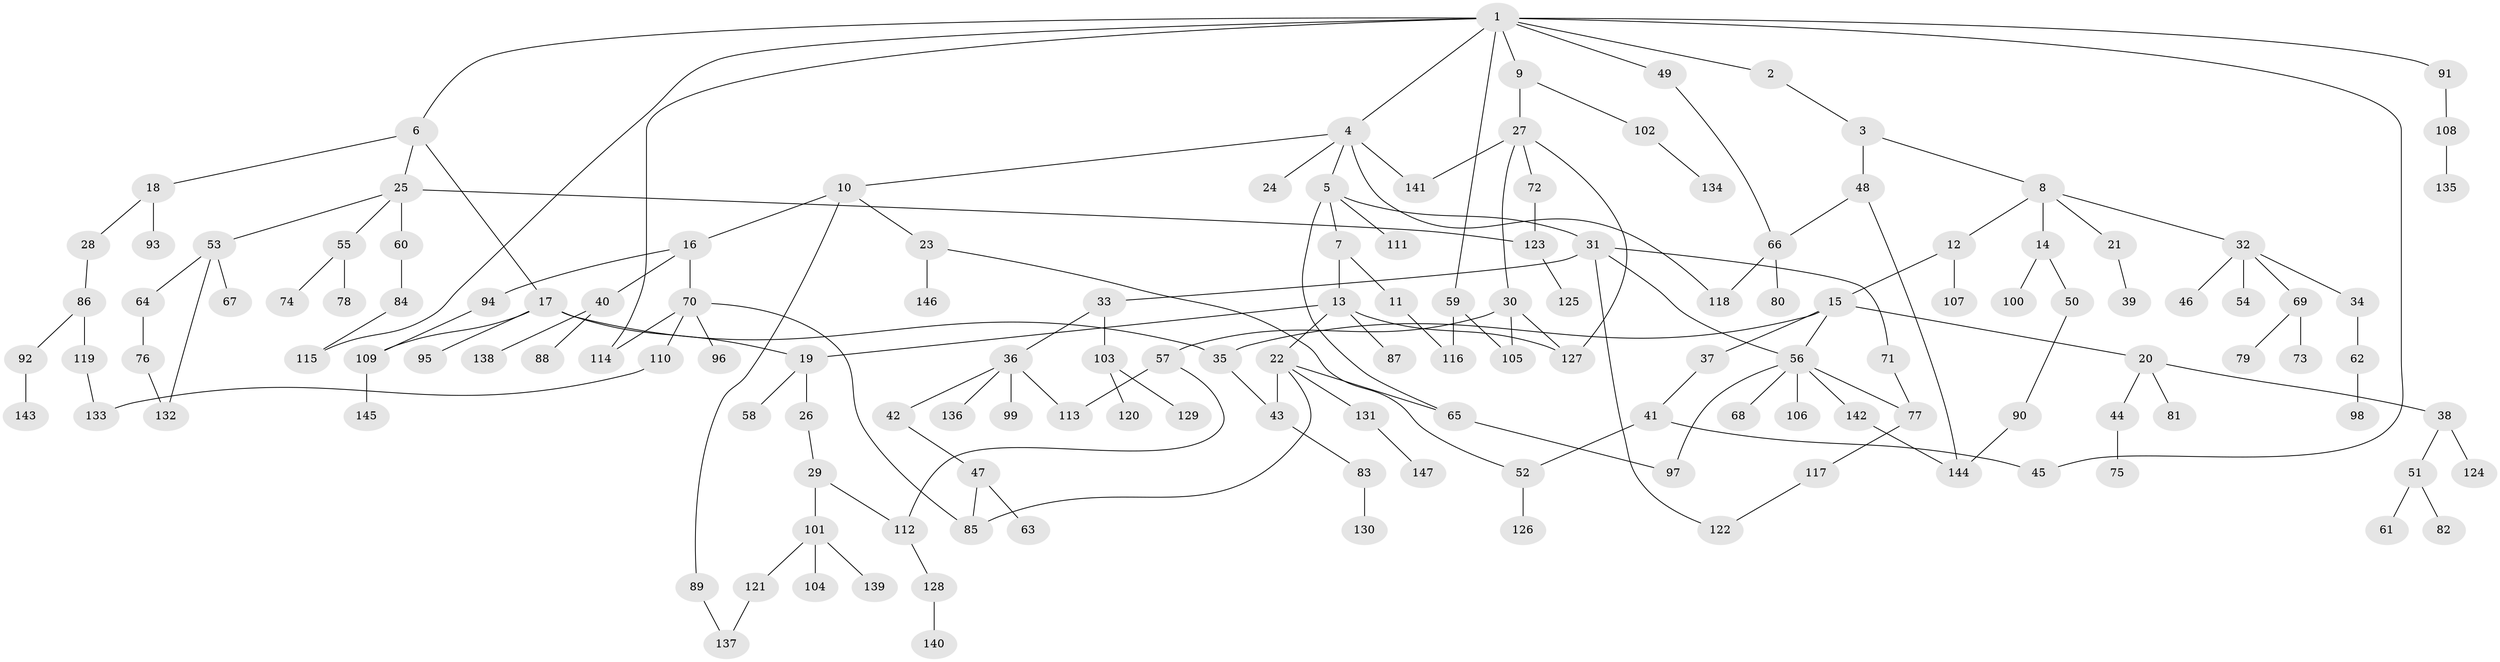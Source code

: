 // Generated by graph-tools (version 1.1) at 2025/25/03/09/25 03:25:34]
// undirected, 147 vertices, 176 edges
graph export_dot {
graph [start="1"]
  node [color=gray90,style=filled];
  1;
  2;
  3;
  4;
  5;
  6;
  7;
  8;
  9;
  10;
  11;
  12;
  13;
  14;
  15;
  16;
  17;
  18;
  19;
  20;
  21;
  22;
  23;
  24;
  25;
  26;
  27;
  28;
  29;
  30;
  31;
  32;
  33;
  34;
  35;
  36;
  37;
  38;
  39;
  40;
  41;
  42;
  43;
  44;
  45;
  46;
  47;
  48;
  49;
  50;
  51;
  52;
  53;
  54;
  55;
  56;
  57;
  58;
  59;
  60;
  61;
  62;
  63;
  64;
  65;
  66;
  67;
  68;
  69;
  70;
  71;
  72;
  73;
  74;
  75;
  76;
  77;
  78;
  79;
  80;
  81;
  82;
  83;
  84;
  85;
  86;
  87;
  88;
  89;
  90;
  91;
  92;
  93;
  94;
  95;
  96;
  97;
  98;
  99;
  100;
  101;
  102;
  103;
  104;
  105;
  106;
  107;
  108;
  109;
  110;
  111;
  112;
  113;
  114;
  115;
  116;
  117;
  118;
  119;
  120;
  121;
  122;
  123;
  124;
  125;
  126;
  127;
  128;
  129;
  130;
  131;
  132;
  133;
  134;
  135;
  136;
  137;
  138;
  139;
  140;
  141;
  142;
  143;
  144;
  145;
  146;
  147;
  1 -- 2;
  1 -- 4;
  1 -- 6;
  1 -- 9;
  1 -- 49;
  1 -- 59;
  1 -- 91;
  1 -- 114;
  1 -- 115;
  1 -- 45;
  2 -- 3;
  3 -- 8;
  3 -- 48;
  4 -- 5;
  4 -- 10;
  4 -- 24;
  4 -- 141;
  4 -- 118;
  5 -- 7;
  5 -- 31;
  5 -- 111;
  5 -- 65;
  6 -- 17;
  6 -- 18;
  6 -- 25;
  7 -- 11;
  7 -- 13;
  8 -- 12;
  8 -- 14;
  8 -- 21;
  8 -- 32;
  9 -- 27;
  9 -- 102;
  10 -- 16;
  10 -- 23;
  10 -- 89;
  11 -- 116;
  12 -- 15;
  12 -- 107;
  13 -- 19;
  13 -- 22;
  13 -- 87;
  13 -- 127;
  14 -- 50;
  14 -- 100;
  15 -- 20;
  15 -- 37;
  15 -- 35;
  15 -- 56;
  16 -- 40;
  16 -- 70;
  16 -- 94;
  17 -- 35;
  17 -- 95;
  17 -- 109;
  17 -- 19;
  18 -- 28;
  18 -- 93;
  19 -- 26;
  19 -- 58;
  20 -- 38;
  20 -- 44;
  20 -- 81;
  21 -- 39;
  22 -- 43;
  22 -- 65;
  22 -- 131;
  22 -- 85;
  23 -- 52;
  23 -- 146;
  25 -- 53;
  25 -- 55;
  25 -- 60;
  25 -- 123;
  26 -- 29;
  27 -- 30;
  27 -- 72;
  27 -- 141;
  27 -- 127;
  28 -- 86;
  29 -- 101;
  29 -- 112;
  30 -- 57;
  30 -- 105;
  30 -- 127;
  31 -- 33;
  31 -- 56;
  31 -- 71;
  31 -- 122;
  32 -- 34;
  32 -- 46;
  32 -- 54;
  32 -- 69;
  33 -- 36;
  33 -- 103;
  34 -- 62;
  35 -- 43;
  36 -- 42;
  36 -- 99;
  36 -- 136;
  36 -- 113;
  37 -- 41;
  38 -- 51;
  38 -- 124;
  40 -- 88;
  40 -- 138;
  41 -- 45;
  41 -- 52;
  42 -- 47;
  43 -- 83;
  44 -- 75;
  47 -- 63;
  47 -- 85;
  48 -- 66;
  48 -- 144;
  49 -- 66;
  50 -- 90;
  51 -- 61;
  51 -- 82;
  52 -- 126;
  53 -- 64;
  53 -- 67;
  53 -- 132;
  55 -- 74;
  55 -- 78;
  56 -- 68;
  56 -- 77;
  56 -- 97;
  56 -- 106;
  56 -- 142;
  57 -- 113;
  57 -- 112;
  59 -- 105;
  59 -- 116;
  60 -- 84;
  62 -- 98;
  64 -- 76;
  65 -- 97;
  66 -- 80;
  66 -- 118;
  69 -- 73;
  69 -- 79;
  70 -- 85;
  70 -- 96;
  70 -- 110;
  70 -- 114;
  71 -- 77;
  72 -- 123;
  76 -- 132;
  77 -- 117;
  83 -- 130;
  84 -- 115;
  86 -- 92;
  86 -- 119;
  89 -- 137;
  90 -- 144;
  91 -- 108;
  92 -- 143;
  94 -- 109;
  101 -- 104;
  101 -- 121;
  101 -- 139;
  102 -- 134;
  103 -- 120;
  103 -- 129;
  108 -- 135;
  109 -- 145;
  110 -- 133;
  112 -- 128;
  117 -- 122;
  119 -- 133;
  121 -- 137;
  123 -- 125;
  128 -- 140;
  131 -- 147;
  142 -- 144;
}
